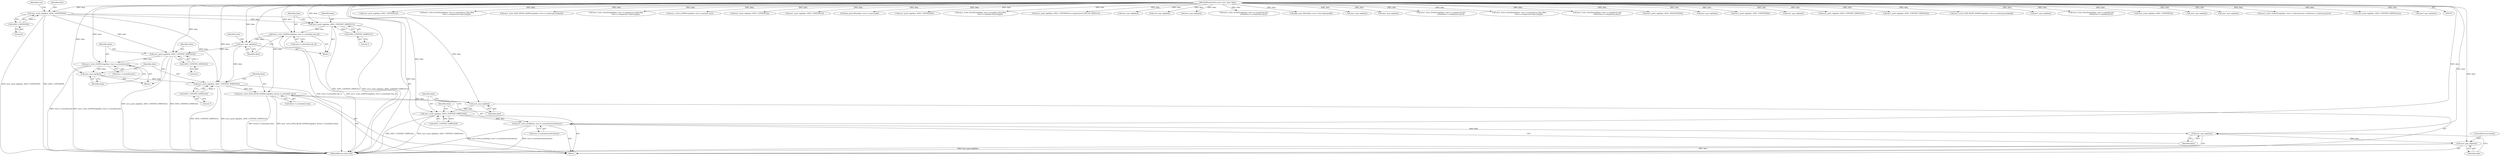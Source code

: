 digraph "1_samba_530d50a1abdcdf4d1775652d4c456c1274d83d8d_1@API" {
"1000590" [label="(Call,asn1_write_DATA_BLOB_LDAPString(data, &tree->u.extended.value))"];
"1000586" [label="(Call,asn1_push_tag(data, ASN1_CONTEXT_SIMPLE(3)))"];
"1000534" [label="(Call,asn1_push_tag(data, ASN1_CONTEXT(9)))"];
"1000108" [label="(MethodParameterIn,struct asn1_data *data)"];
"1000536" [label="(Call,ASN1_CONTEXT(9))"];
"1000584" [label="(Call,asn1_pop_tag(data))"];
"1000575" [label="(Call,asn1_write_LDAPString(data, tree->u.extended.attr))"];
"1000571" [label="(Call,asn1_push_tag(data, ASN1_CONTEXT_SIMPLE(2)))"];
"1000560" [label="(Call,asn1_pop_tag(data))"];
"1000551" [label="(Call,asn1_write_LDAPString(data, tree->u.extended.rule_id))"];
"1000547" [label="(Call,asn1_push_tag(data, ASN1_CONTEXT_SIMPLE(1)))"];
"1000549" [label="(Call,ASN1_CONTEXT_SIMPLE(1))"];
"1000573" [label="(Call,ASN1_CONTEXT_SIMPLE(2))"];
"1000588" [label="(Call,ASN1_CONTEXT_SIMPLE(3))"];
"1000600" [label="(Call,asn1_pop_tag(data))"];
"1000602" [label="(Call,asn1_push_tag(data, ASN1_CONTEXT_SIMPLE(4)))"];
"1000606" [label="(Call,asn1_write_uint8(data, tree->u.extended.dnAttributes))"];
"1000615" [label="(Call,asn1_pop_tag(data))"];
"1000617" [label="(Call,asn1_pop_tag(data))"];
"1000576" [label="(Identifier,data)"];
"1000573" [label="(Call,ASN1_CONTEXT_SIMPLE(2))"];
"1000600" [label="(Call,asn1_pop_tag(data))"];
"1000536" [label="(Call,ASN1_CONTEXT(9))"];
"1000166" [label="(Call,asn1_push_tag(data, ASN1_CONTEXT(2)))"];
"1000399" [label="(Call,asn1_write_OctetString(data, tree->u.comparison.value.data,\n                                     tree->u.comparison.value.length))"];
"1000552" [label="(Identifier,data)"];
"1000357" [label="(Call,asn1_write_DATA_BLOB_LDAPString(data, tree->u.substring.chunks[i]))"];
"1000604" [label="(Call,ASN1_CONTEXT_SIMPLE(4))"];
"1000547" [label="(Call,asn1_push_tag(data, ASN1_CONTEXT_SIMPLE(1)))"];
"1000510" [label="(Call,asn1_write_OctetString(data, tree->u.comparison.value.data,\n                                     tree->u.comparison.value.length))"];
"1000615" [label="(Call,asn1_pop_tag(data))"];
"1000472" [label="(Call,asn1_write_LDAPString(data, tree->u.present.attr))"];
"1000548" [label="(Identifier,data)"];
"1000233" [label="(Call,asn1_push_tag(data, ASN1_CONTEXT(4)))"];
"1000553" [label="(Call,tree->u.extended.rule_id)"];
"1000188" [label="(Call,asn1_push_tag(data, ASN1_CONTEXT(3)))"];
"1000172" [label="(Call,ldap_push_filter(data, tree->u.isnot.child))"];
"1000628" [label="(MethodReturn,static bool)"];
"1000423" [label="(Call,asn1_push_tag(data, ASN1_CONTEXT(6)))"];
"1000560" [label="(Call,asn1_pop_tag(data))"];
"1000209" [label="(Call,asn1_write_OctetString(data, tree->u.equality.value.data,\n                                     tree->u.equality.value.length))"];
"1000116" [label="(Block,)"];
"1000570" [label="(Block,)"];
"1000592" [label="(Call,&tree->u.extended.value)"];
"1000542" [label="(Identifier,tree)"];
"1000119" [label="(Call,asn1_push_tag(data, ASN1_CONTEXT(tree->operation==LDB_OP_AND?0:1)))"];
"1000537" [label="(Literal,9)"];
"1000162" [label="(Call,asn1_pop_tag(data))"];
"1000550" [label="(Literal,1)"];
"1000419" [label="(Call,asn1_pop_tag(data))"];
"1000588" [label="(Call,ASN1_CONTEXT_SIMPLE(3))"];
"1000229" [label="(Call,asn1_pop_tag(data))"];
"1000571" [label="(Call,asn1_push_tag(data, ASN1_CONTEXT_SIMPLE(2)))"];
"1000577" [label="(Call,tree->u.extended.attr)"];
"1000382" [label="(Call,asn1_write_OctetString(data, tree->u.comparison.attr,\n                                     strlen(tree->u.comparison.attr)))"];
"1000148" [label="(Call,ldap_push_filter(data, tree->u.list.elements[i]))"];
"1000530" [label="(Call,asn1_pop_tag(data))"];
"1000561" [label="(Identifier,data)"];
"1000305" [label="(Call,asn1_pop_tag(data))"];
"1000549" [label="(Call,ASN1_CONTEXT_SIMPLE(1))"];
"1000427" [label="(Call,asn1_write_OctetString(data, tree->u.comparison.attr,\n                                     strlen(tree->u.comparison.attr)))"];
"1000444" [label="(Call,asn1_write_OctetString(data, tree->u.comparison.value.data,\n                                     tree->u.comparison.value.length))"];
"1000586" [label="(Call,asn1_push_tag(data, ASN1_CONTEXT_SIMPLE(3)))"];
"1000493" [label="(Call,asn1_write_OctetString(data, tree->u.comparison.attr,\n                                     strlen(tree->u.comparison.attr)))"];
"1000254" [label="(Call,asn1_push_tag(data, ASN1_SEQUENCE(0)))"];
"1000535" [label="(Identifier,data)"];
"1000585" [label="(Identifier,data)"];
"1000184" [label="(Call,asn1_pop_tag(data))"];
"1000534" [label="(Call,asn1_push_tag(data, ASN1_CONTEXT(9)))"];
"1000489" [label="(Call,asn1_push_tag(data, ASN1_CONTEXT(8)))"];
"1000606" [label="(Call,asn1_write_uint8(data, tree->u.extended.dnAttributes))"];
"1000108" [label="(MethodParameterIn,struct asn1_data *data)"];
"1000587" [label="(Identifier,data)"];
"1000374" [label="(Call,asn1_pop_tag(data))"];
"1000468" [label="(Call,asn1_push_tag(data, ASN1_CONTEXT_SIMPLE(7)))"];
"1000546" [label="(Block,)"];
"1000290" [label="(Call,asn1_push_tag(data, ASN1_CONTEXT_SIMPLE(0)))"];
"1000619" [label="(ControlStructure,break;)"];
"1000607" [label="(Identifier,data)"];
"1000617" [label="(Call,asn1_pop_tag(data))"];
"1000574" [label="(Literal,2)"];
"1000572" [label="(Identifier,data)"];
"1000602" [label="(Call,asn1_push_tag(data, ASN1_CONTEXT_SIMPLE(4)))"];
"1000591" [label="(Identifier,data)"];
"1000590" [label="(Call,asn1_write_DATA_BLOB_LDAPString(data, &tree->u.extended.value))"];
"1000603" [label="(Identifier,data)"];
"1000294" [label="(Call,asn1_write_DATA_BLOB_LDAPString(data, tree->u.substring.chunks[i]))"];
"1000464" [label="(Call,asn1_pop_tag(data))"];
"1000192" [label="(Call,asn1_write_OctetString(data, tree->u.equality.attr,\n                                     strlen(tree->u.equality.attr)))"];
"1000378" [label="(Call,asn1_push_tag(data, ASN1_CONTEXT(5)))"];
"1000575" [label="(Call,asn1_write_LDAPString(data, tree->u.extended.attr))"];
"1000372" [label="(Call,asn1_pop_tag(data))"];
"1000589" [label="(Literal,3)"];
"1000584" [label="(Call,asn1_pop_tag(data))"];
"1000608" [label="(Call,tree->u.extended.dnAttributes)"];
"1000368" [label="(Call,asn1_pop_tag(data))"];
"1000618" [label="(Identifier,data)"];
"1000601" [label="(Identifier,data)"];
"1000566" [label="(Identifier,tree)"];
"1000616" [label="(Identifier,data)"];
"1000237" [label="(Call,asn1_write_OctetString(data, tree->u.substring.attr, strlen(tree->u.substring.attr)))"];
"1000551" [label="(Call,asn1_write_LDAPString(data, tree->u.extended.rule_id))"];
"1000353" [label="(Call,asn1_push_tag(data, ASN1_CONTEXT_SIMPLE(ctx)))"];
"1000481" [label="(Call,asn1_pop_tag(data))"];
"1000590" -> "1000116"  [label="AST: "];
"1000590" -> "1000592"  [label="CFG: "];
"1000591" -> "1000590"  [label="AST: "];
"1000592" -> "1000590"  [label="AST: "];
"1000601" -> "1000590"  [label="CFG: "];
"1000590" -> "1000628"  [label="DDG: asn1_write_DATA_BLOB_LDAPString(data, &tree->u.extended.value)"];
"1000590" -> "1000628"  [label="DDG: &tree->u.extended.value"];
"1000586" -> "1000590"  [label="DDG: data"];
"1000108" -> "1000590"  [label="DDG: data"];
"1000590" -> "1000600"  [label="DDG: data"];
"1000586" -> "1000116"  [label="AST: "];
"1000586" -> "1000588"  [label="CFG: "];
"1000587" -> "1000586"  [label="AST: "];
"1000588" -> "1000586"  [label="AST: "];
"1000591" -> "1000586"  [label="CFG: "];
"1000586" -> "1000628"  [label="DDG: ASN1_CONTEXT_SIMPLE(3)"];
"1000586" -> "1000628"  [label="DDG: asn1_push_tag(data, ASN1_CONTEXT_SIMPLE(3))"];
"1000534" -> "1000586"  [label="DDG: data"];
"1000584" -> "1000586"  [label="DDG: data"];
"1000560" -> "1000586"  [label="DDG: data"];
"1000108" -> "1000586"  [label="DDG: data"];
"1000588" -> "1000586"  [label="DDG: 3"];
"1000534" -> "1000116"  [label="AST: "];
"1000534" -> "1000536"  [label="CFG: "];
"1000535" -> "1000534"  [label="AST: "];
"1000536" -> "1000534"  [label="AST: "];
"1000542" -> "1000534"  [label="CFG: "];
"1000534" -> "1000628"  [label="DDG: asn1_push_tag(data, ASN1_CONTEXT(9))"];
"1000534" -> "1000628"  [label="DDG: ASN1_CONTEXT(9)"];
"1000108" -> "1000534"  [label="DDG: data"];
"1000536" -> "1000534"  [label="DDG: 9"];
"1000534" -> "1000547"  [label="DDG: data"];
"1000534" -> "1000571"  [label="DDG: data"];
"1000108" -> "1000107"  [label="AST: "];
"1000108" -> "1000628"  [label="DDG: data"];
"1000108" -> "1000119"  [label="DDG: data"];
"1000108" -> "1000148"  [label="DDG: data"];
"1000108" -> "1000162"  [label="DDG: data"];
"1000108" -> "1000166"  [label="DDG: data"];
"1000108" -> "1000172"  [label="DDG: data"];
"1000108" -> "1000184"  [label="DDG: data"];
"1000108" -> "1000188"  [label="DDG: data"];
"1000108" -> "1000192"  [label="DDG: data"];
"1000108" -> "1000209"  [label="DDG: data"];
"1000108" -> "1000229"  [label="DDG: data"];
"1000108" -> "1000233"  [label="DDG: data"];
"1000108" -> "1000237"  [label="DDG: data"];
"1000108" -> "1000254"  [label="DDG: data"];
"1000108" -> "1000290"  [label="DDG: data"];
"1000108" -> "1000294"  [label="DDG: data"];
"1000108" -> "1000305"  [label="DDG: data"];
"1000108" -> "1000353"  [label="DDG: data"];
"1000108" -> "1000357"  [label="DDG: data"];
"1000108" -> "1000368"  [label="DDG: data"];
"1000108" -> "1000372"  [label="DDG: data"];
"1000108" -> "1000374"  [label="DDG: data"];
"1000108" -> "1000378"  [label="DDG: data"];
"1000108" -> "1000382"  [label="DDG: data"];
"1000108" -> "1000399"  [label="DDG: data"];
"1000108" -> "1000419"  [label="DDG: data"];
"1000108" -> "1000423"  [label="DDG: data"];
"1000108" -> "1000427"  [label="DDG: data"];
"1000108" -> "1000444"  [label="DDG: data"];
"1000108" -> "1000464"  [label="DDG: data"];
"1000108" -> "1000468"  [label="DDG: data"];
"1000108" -> "1000472"  [label="DDG: data"];
"1000108" -> "1000481"  [label="DDG: data"];
"1000108" -> "1000489"  [label="DDG: data"];
"1000108" -> "1000493"  [label="DDG: data"];
"1000108" -> "1000510"  [label="DDG: data"];
"1000108" -> "1000530"  [label="DDG: data"];
"1000108" -> "1000547"  [label="DDG: data"];
"1000108" -> "1000551"  [label="DDG: data"];
"1000108" -> "1000560"  [label="DDG: data"];
"1000108" -> "1000571"  [label="DDG: data"];
"1000108" -> "1000575"  [label="DDG: data"];
"1000108" -> "1000584"  [label="DDG: data"];
"1000108" -> "1000600"  [label="DDG: data"];
"1000108" -> "1000602"  [label="DDG: data"];
"1000108" -> "1000606"  [label="DDG: data"];
"1000108" -> "1000615"  [label="DDG: data"];
"1000108" -> "1000617"  [label="DDG: data"];
"1000536" -> "1000537"  [label="CFG: "];
"1000537" -> "1000536"  [label="AST: "];
"1000584" -> "1000570"  [label="AST: "];
"1000584" -> "1000585"  [label="CFG: "];
"1000585" -> "1000584"  [label="AST: "];
"1000587" -> "1000584"  [label="CFG: "];
"1000575" -> "1000584"  [label="DDG: data"];
"1000575" -> "1000570"  [label="AST: "];
"1000575" -> "1000577"  [label="CFG: "];
"1000576" -> "1000575"  [label="AST: "];
"1000577" -> "1000575"  [label="AST: "];
"1000585" -> "1000575"  [label="CFG: "];
"1000575" -> "1000628"  [label="DDG: asn1_write_LDAPString(data, tree->u.extended.attr)"];
"1000575" -> "1000628"  [label="DDG: tree->u.extended.attr"];
"1000571" -> "1000575"  [label="DDG: data"];
"1000571" -> "1000570"  [label="AST: "];
"1000571" -> "1000573"  [label="CFG: "];
"1000572" -> "1000571"  [label="AST: "];
"1000573" -> "1000571"  [label="AST: "];
"1000576" -> "1000571"  [label="CFG: "];
"1000571" -> "1000628"  [label="DDG: asn1_push_tag(data, ASN1_CONTEXT_SIMPLE(2))"];
"1000571" -> "1000628"  [label="DDG: ASN1_CONTEXT_SIMPLE(2)"];
"1000560" -> "1000571"  [label="DDG: data"];
"1000573" -> "1000571"  [label="DDG: 2"];
"1000560" -> "1000546"  [label="AST: "];
"1000560" -> "1000561"  [label="CFG: "];
"1000561" -> "1000560"  [label="AST: "];
"1000566" -> "1000560"  [label="CFG: "];
"1000551" -> "1000560"  [label="DDG: data"];
"1000551" -> "1000546"  [label="AST: "];
"1000551" -> "1000553"  [label="CFG: "];
"1000552" -> "1000551"  [label="AST: "];
"1000553" -> "1000551"  [label="AST: "];
"1000561" -> "1000551"  [label="CFG: "];
"1000551" -> "1000628"  [label="DDG: tree->u.extended.rule_id"];
"1000551" -> "1000628"  [label="DDG: asn1_write_LDAPString(data, tree->u.extended.rule_id)"];
"1000547" -> "1000551"  [label="DDG: data"];
"1000547" -> "1000546"  [label="AST: "];
"1000547" -> "1000549"  [label="CFG: "];
"1000548" -> "1000547"  [label="AST: "];
"1000549" -> "1000547"  [label="AST: "];
"1000552" -> "1000547"  [label="CFG: "];
"1000547" -> "1000628"  [label="DDG: asn1_push_tag(data, ASN1_CONTEXT_SIMPLE(1))"];
"1000547" -> "1000628"  [label="DDG: ASN1_CONTEXT_SIMPLE(1)"];
"1000549" -> "1000547"  [label="DDG: 1"];
"1000549" -> "1000550"  [label="CFG: "];
"1000550" -> "1000549"  [label="AST: "];
"1000573" -> "1000574"  [label="CFG: "];
"1000574" -> "1000573"  [label="AST: "];
"1000588" -> "1000589"  [label="CFG: "];
"1000589" -> "1000588"  [label="AST: "];
"1000600" -> "1000116"  [label="AST: "];
"1000600" -> "1000601"  [label="CFG: "];
"1000601" -> "1000600"  [label="AST: "];
"1000603" -> "1000600"  [label="CFG: "];
"1000600" -> "1000602"  [label="DDG: data"];
"1000602" -> "1000116"  [label="AST: "];
"1000602" -> "1000604"  [label="CFG: "];
"1000603" -> "1000602"  [label="AST: "];
"1000604" -> "1000602"  [label="AST: "];
"1000607" -> "1000602"  [label="CFG: "];
"1000602" -> "1000628"  [label="DDG: asn1_push_tag(data, ASN1_CONTEXT_SIMPLE(4))"];
"1000602" -> "1000628"  [label="DDG: ASN1_CONTEXT_SIMPLE(4)"];
"1000604" -> "1000602"  [label="DDG: 4"];
"1000602" -> "1000606"  [label="DDG: data"];
"1000606" -> "1000116"  [label="AST: "];
"1000606" -> "1000608"  [label="CFG: "];
"1000607" -> "1000606"  [label="AST: "];
"1000608" -> "1000606"  [label="AST: "];
"1000616" -> "1000606"  [label="CFG: "];
"1000606" -> "1000628"  [label="DDG: tree->u.extended.dnAttributes"];
"1000606" -> "1000628"  [label="DDG: asn1_write_uint8(data, tree->u.extended.dnAttributes)"];
"1000606" -> "1000615"  [label="DDG: data"];
"1000615" -> "1000116"  [label="AST: "];
"1000615" -> "1000616"  [label="CFG: "];
"1000616" -> "1000615"  [label="AST: "];
"1000618" -> "1000615"  [label="CFG: "];
"1000615" -> "1000617"  [label="DDG: data"];
"1000617" -> "1000116"  [label="AST: "];
"1000617" -> "1000618"  [label="CFG: "];
"1000618" -> "1000617"  [label="AST: "];
"1000619" -> "1000617"  [label="CFG: "];
"1000617" -> "1000628"  [label="DDG: data"];
"1000617" -> "1000628"  [label="DDG: asn1_pop_tag(data)"];
}
